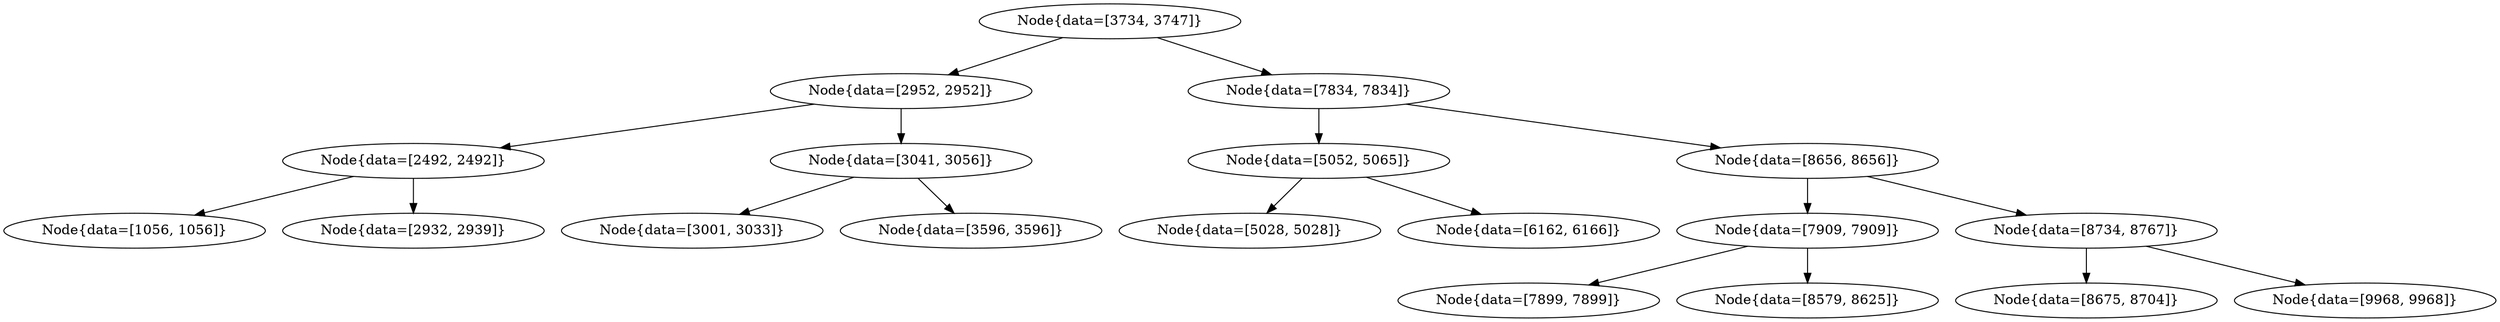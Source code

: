 digraph G{
1954953964 [label="Node{data=[3734, 3747]}"]
1954953964 -> 421736474
421736474 [label="Node{data=[2952, 2952]}"]
421736474 -> 1335528817
1335528817 [label="Node{data=[2492, 2492]}"]
1335528817 -> 1940785230
1940785230 [label="Node{data=[1056, 1056]}"]
1335528817 -> 909778317
909778317 [label="Node{data=[2932, 2939]}"]
421736474 -> 916019376
916019376 [label="Node{data=[3041, 3056]}"]
916019376 -> 762554903
762554903 [label="Node{data=[3001, 3033]}"]
916019376 -> 773602191
773602191 [label="Node{data=[3596, 3596]}"]
1954953964 -> 1210879412
1210879412 [label="Node{data=[7834, 7834]}"]
1210879412 -> 881590489
881590489 [label="Node{data=[5052, 5065]}"]
881590489 -> 69150541
69150541 [label="Node{data=[5028, 5028]}"]
881590489 -> 1267770370
1267770370 [label="Node{data=[6162, 6166]}"]
1210879412 -> 1744683497
1744683497 [label="Node{data=[8656, 8656]}"]
1744683497 -> 866356999
866356999 [label="Node{data=[7909, 7909]}"]
866356999 -> 1316746097
1316746097 [label="Node{data=[7899, 7899]}"]
866356999 -> 392712
392712 [label="Node{data=[8579, 8625]}"]
1744683497 -> 159290728
159290728 [label="Node{data=[8734, 8767]}"]
159290728 -> 638253303
638253303 [label="Node{data=[8675, 8704]}"]
159290728 -> 930838332
930838332 [label="Node{data=[9968, 9968]}"]
}